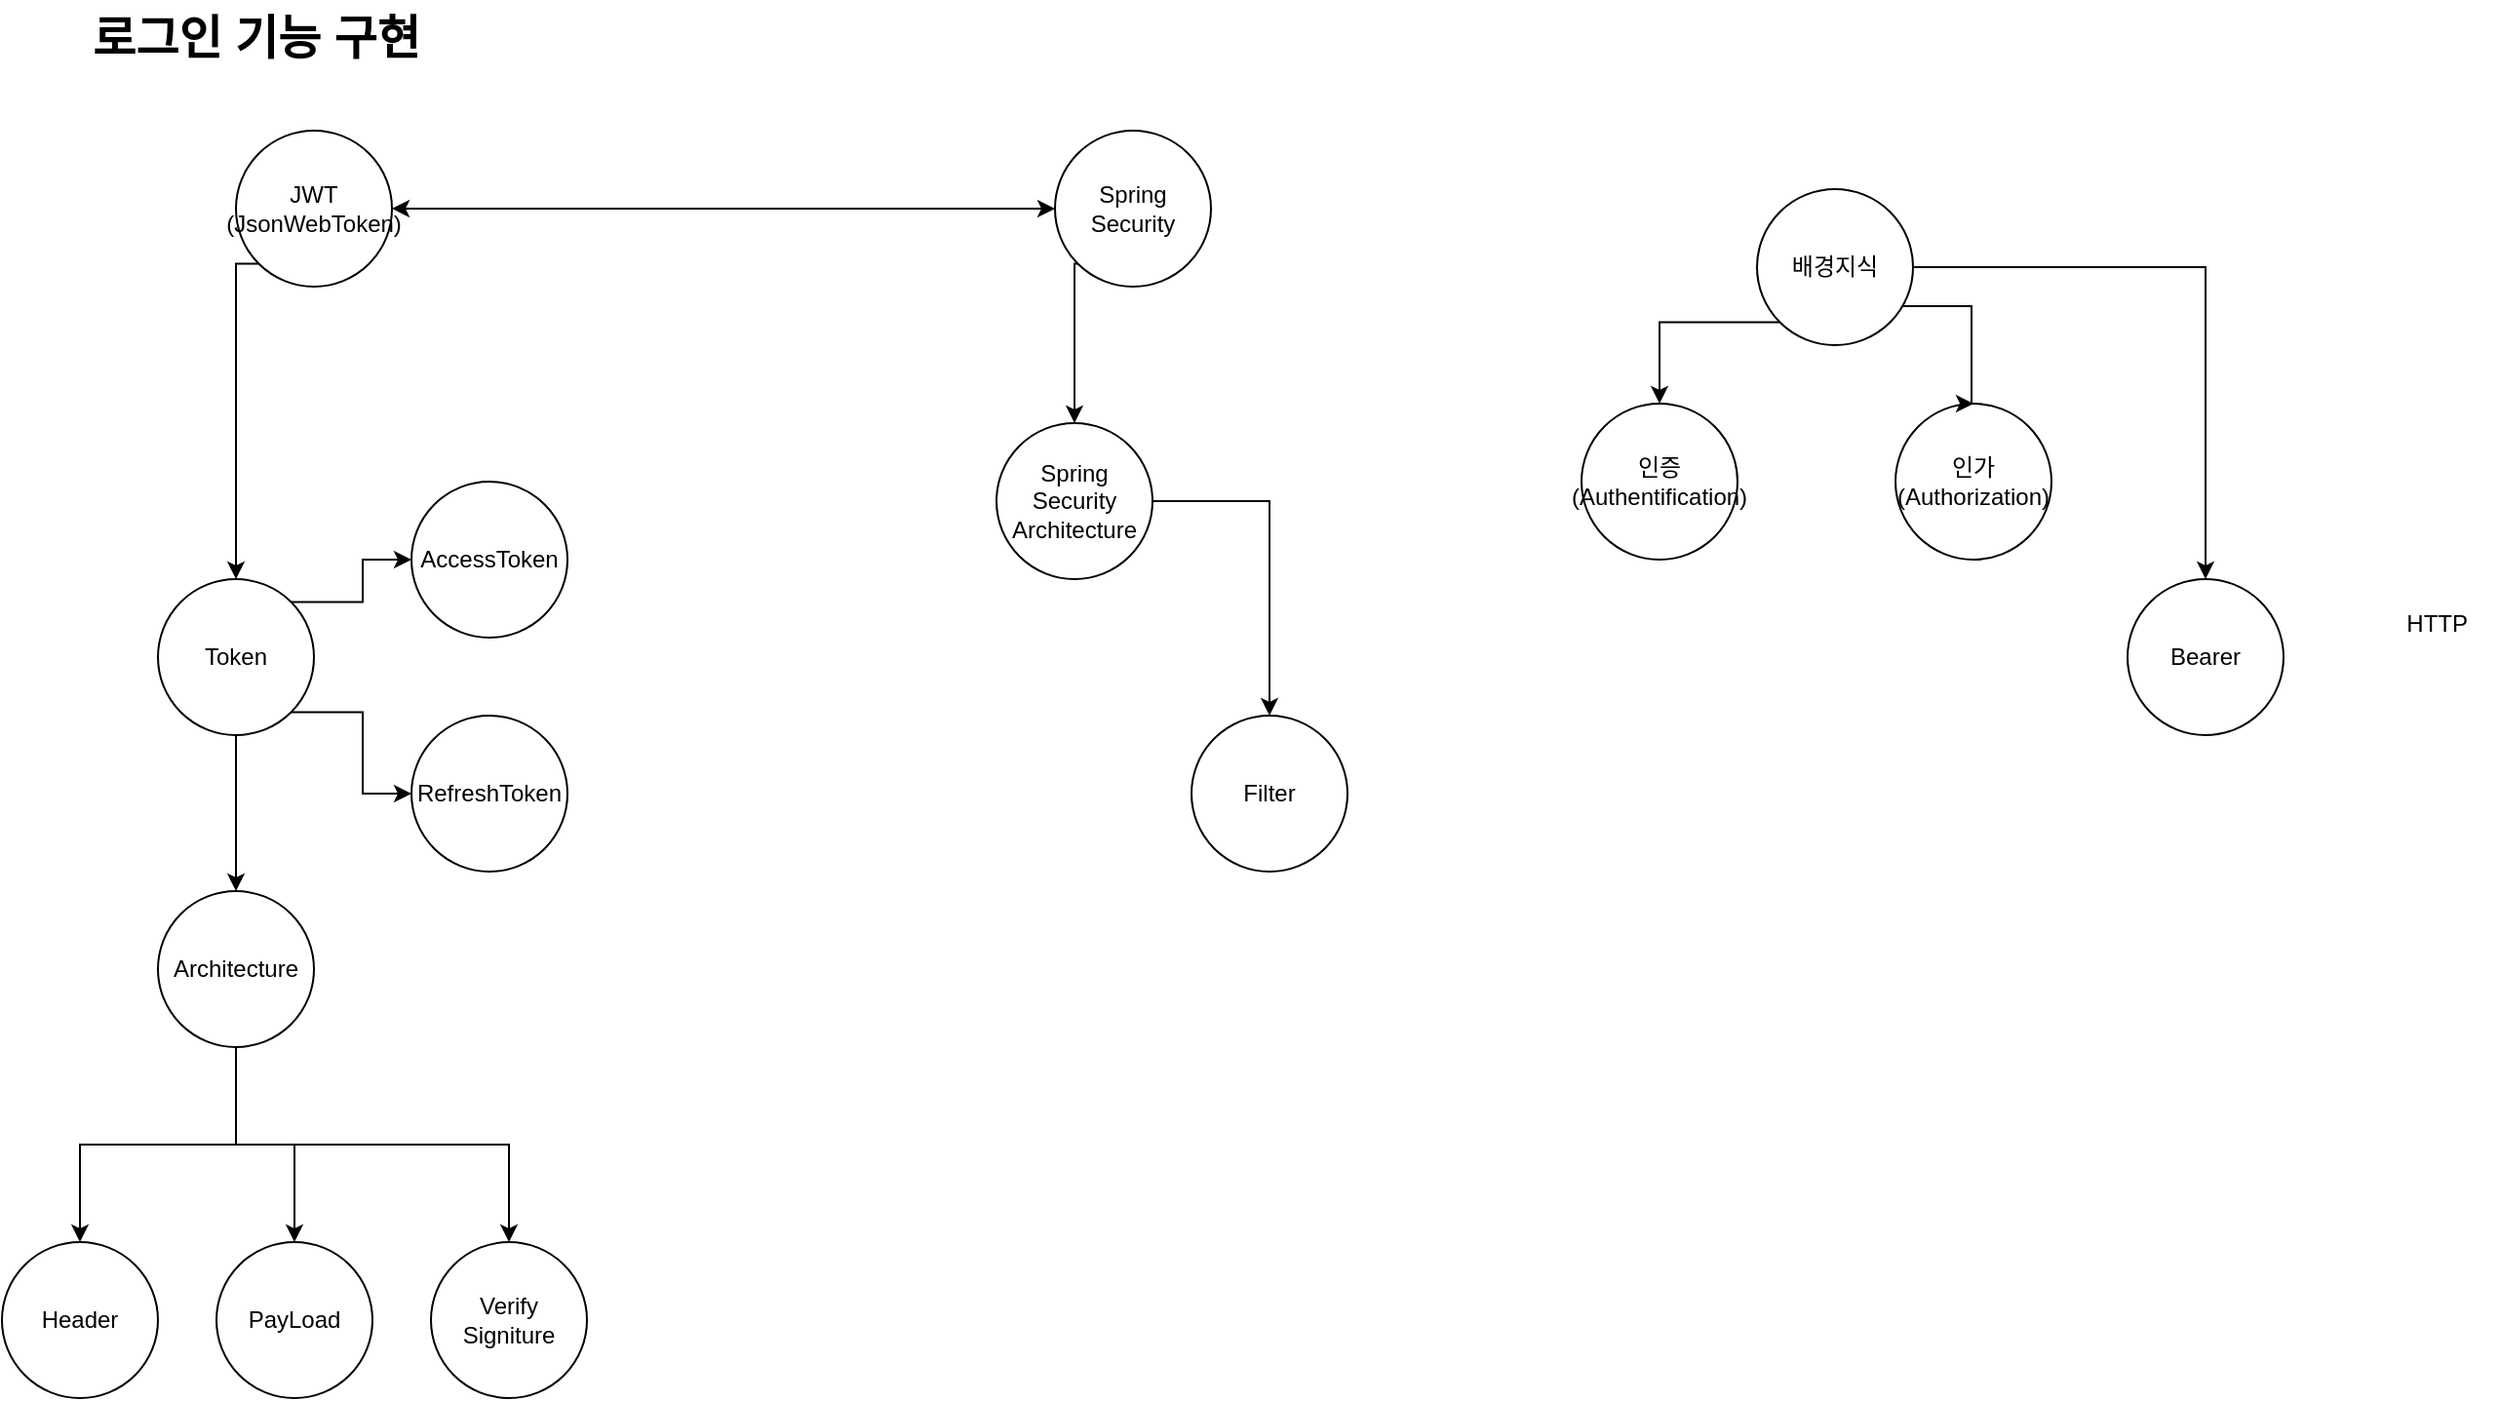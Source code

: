 <mxfile version="21.6.6" type="github">
  <diagram name="페이지-1" id="Fbz31L2CTwGyDwPbKBJx">
    <mxGraphModel dx="2234" dy="762" grid="1" gridSize="10" guides="1" tooltips="1" connect="1" arrows="1" fold="1" page="1" pageScale="1" pageWidth="827" pageHeight="1169" math="0" shadow="0">
      <root>
        <mxCell id="0" />
        <mxCell id="1" parent="0" />
        <mxCell id="JBgTJfaiiA_D_RjS3cp3-35" style="edgeStyle=orthogonalEdgeStyle;rounded=0;orthogonalLoop=1;jettySize=auto;html=1;exitX=0;exitY=1;exitDx=0;exitDy=0;entryX=0.5;entryY=0;entryDx=0;entryDy=0;" edge="1" parent="1" source="JBgTJfaiiA_D_RjS3cp3-1" target="JBgTJfaiiA_D_RjS3cp3-10">
          <mxGeometry relative="1" as="geometry">
            <Array as="points">
              <mxPoint x="80" y="138" />
            </Array>
          </mxGeometry>
        </mxCell>
        <mxCell id="JBgTJfaiiA_D_RjS3cp3-1" value="JWT&lt;br&gt;(JsonWebToken)" style="ellipse;whiteSpace=wrap;html=1;" vertex="1" parent="1">
          <mxGeometry x="80" y="70" width="80" height="80" as="geometry" />
        </mxCell>
        <mxCell id="JBgTJfaiiA_D_RjS3cp3-13" style="edgeStyle=orthogonalEdgeStyle;rounded=0;orthogonalLoop=1;jettySize=auto;html=1;exitX=0;exitY=1;exitDx=0;exitDy=0;entryX=0.5;entryY=0;entryDx=0;entryDy=0;" edge="1" parent="1" source="JBgTJfaiiA_D_RjS3cp3-2" target="JBgTJfaiiA_D_RjS3cp3-5">
          <mxGeometry relative="1" as="geometry">
            <Array as="points">
              <mxPoint x="510" y="138" />
            </Array>
          </mxGeometry>
        </mxCell>
        <mxCell id="JBgTJfaiiA_D_RjS3cp3-2" value="Spring Security" style="ellipse;whiteSpace=wrap;html=1;" vertex="1" parent="1">
          <mxGeometry x="500" y="70" width="80" height="80" as="geometry" />
        </mxCell>
        <mxCell id="JBgTJfaiiA_D_RjS3cp3-3" value="AccessToken" style="ellipse;whiteSpace=wrap;html=1;" vertex="1" parent="1">
          <mxGeometry x="170" y="250" width="80" height="80" as="geometry" />
        </mxCell>
        <mxCell id="JBgTJfaiiA_D_RjS3cp3-4" value="RefreshToken" style="ellipse;whiteSpace=wrap;html=1;" vertex="1" parent="1">
          <mxGeometry x="170" y="370" width="80" height="80" as="geometry" />
        </mxCell>
        <mxCell id="JBgTJfaiiA_D_RjS3cp3-14" style="edgeStyle=orthogonalEdgeStyle;rounded=0;orthogonalLoop=1;jettySize=auto;html=1;exitX=1;exitY=0.5;exitDx=0;exitDy=0;" edge="1" parent="1" source="JBgTJfaiiA_D_RjS3cp3-5" target="JBgTJfaiiA_D_RjS3cp3-6">
          <mxGeometry relative="1" as="geometry" />
        </mxCell>
        <mxCell id="JBgTJfaiiA_D_RjS3cp3-5" value="Spring Security Architecture" style="ellipse;whiteSpace=wrap;html=1;" vertex="1" parent="1">
          <mxGeometry x="470" y="220" width="80" height="80" as="geometry" />
        </mxCell>
        <mxCell id="JBgTJfaiiA_D_RjS3cp3-6" value="Filter" style="ellipse;whiteSpace=wrap;html=1;" vertex="1" parent="1">
          <mxGeometry x="570" y="370" width="80" height="80" as="geometry" />
        </mxCell>
        <mxCell id="JBgTJfaiiA_D_RjS3cp3-9" value="Bearer" style="ellipse;whiteSpace=wrap;html=1;" vertex="1" parent="1">
          <mxGeometry x="1050" y="300" width="80" height="80" as="geometry" />
        </mxCell>
        <mxCell id="JBgTJfaiiA_D_RjS3cp3-11" style="edgeStyle=orthogonalEdgeStyle;rounded=0;orthogonalLoop=1;jettySize=auto;html=1;exitX=1;exitY=0;exitDx=0;exitDy=0;" edge="1" parent="1" source="JBgTJfaiiA_D_RjS3cp3-10" target="JBgTJfaiiA_D_RjS3cp3-3">
          <mxGeometry relative="1" as="geometry" />
        </mxCell>
        <mxCell id="JBgTJfaiiA_D_RjS3cp3-12" style="edgeStyle=orthogonalEdgeStyle;rounded=0;orthogonalLoop=1;jettySize=auto;html=1;exitX=1;exitY=1;exitDx=0;exitDy=0;entryX=0;entryY=0.5;entryDx=0;entryDy=0;" edge="1" parent="1" source="JBgTJfaiiA_D_RjS3cp3-10" target="JBgTJfaiiA_D_RjS3cp3-4">
          <mxGeometry relative="1" as="geometry" />
        </mxCell>
        <mxCell id="JBgTJfaiiA_D_RjS3cp3-23" style="edgeStyle=orthogonalEdgeStyle;rounded=0;orthogonalLoop=1;jettySize=auto;html=1;exitX=0.5;exitY=1;exitDx=0;exitDy=0;entryX=0.5;entryY=0;entryDx=0;entryDy=0;" edge="1" parent="1" source="JBgTJfaiiA_D_RjS3cp3-10" target="JBgTJfaiiA_D_RjS3cp3-22">
          <mxGeometry relative="1" as="geometry" />
        </mxCell>
        <mxCell id="JBgTJfaiiA_D_RjS3cp3-10" value="Token" style="ellipse;whiteSpace=wrap;html=1;" vertex="1" parent="1">
          <mxGeometry x="40" y="300" width="80" height="80" as="geometry" />
        </mxCell>
        <mxCell id="JBgTJfaiiA_D_RjS3cp3-15" value="인증(Authentification)" style="ellipse;whiteSpace=wrap;html=1;" vertex="1" parent="1">
          <mxGeometry x="770" y="210" width="80" height="80" as="geometry" />
        </mxCell>
        <mxCell id="JBgTJfaiiA_D_RjS3cp3-16" value="인가&lt;br&gt;(Authorization)" style="ellipse;whiteSpace=wrap;html=1;" vertex="1" parent="1">
          <mxGeometry x="931" y="210" width="80" height="80" as="geometry" />
        </mxCell>
        <mxCell id="JBgTJfaiiA_D_RjS3cp3-20" style="edgeStyle=orthogonalEdgeStyle;rounded=0;orthogonalLoop=1;jettySize=auto;html=1;exitX=0;exitY=1;exitDx=0;exitDy=0;entryX=0.5;entryY=0;entryDx=0;entryDy=0;" edge="1" parent="1" source="JBgTJfaiiA_D_RjS3cp3-19" target="JBgTJfaiiA_D_RjS3cp3-15">
          <mxGeometry relative="1" as="geometry" />
        </mxCell>
        <mxCell id="JBgTJfaiiA_D_RjS3cp3-21" style="edgeStyle=orthogonalEdgeStyle;rounded=0;orthogonalLoop=1;jettySize=auto;html=1;exitX=1;exitY=1;exitDx=0;exitDy=0;entryX=0.5;entryY=0;entryDx=0;entryDy=0;" edge="1" parent="1" source="JBgTJfaiiA_D_RjS3cp3-19" target="JBgTJfaiiA_D_RjS3cp3-16">
          <mxGeometry relative="1" as="geometry">
            <Array as="points">
              <mxPoint x="928" y="160" />
              <mxPoint x="970" y="160" />
            </Array>
          </mxGeometry>
        </mxCell>
        <mxCell id="JBgTJfaiiA_D_RjS3cp3-36" style="edgeStyle=orthogonalEdgeStyle;rounded=0;orthogonalLoop=1;jettySize=auto;html=1;exitX=1;exitY=0.5;exitDx=0;exitDy=0;entryX=0.5;entryY=0;entryDx=0;entryDy=0;" edge="1" parent="1" source="JBgTJfaiiA_D_RjS3cp3-19" target="JBgTJfaiiA_D_RjS3cp3-9">
          <mxGeometry relative="1" as="geometry" />
        </mxCell>
        <mxCell id="JBgTJfaiiA_D_RjS3cp3-19" value="배경지식" style="ellipse;whiteSpace=wrap;html=1;" vertex="1" parent="1">
          <mxGeometry x="860" y="100" width="80" height="80" as="geometry" />
        </mxCell>
        <mxCell id="JBgTJfaiiA_D_RjS3cp3-27" style="edgeStyle=orthogonalEdgeStyle;rounded=0;orthogonalLoop=1;jettySize=auto;html=1;exitX=0;exitY=1;exitDx=0;exitDy=0;entryX=0.5;entryY=0;entryDx=0;entryDy=0;" edge="1" parent="1" source="JBgTJfaiiA_D_RjS3cp3-22" target="JBgTJfaiiA_D_RjS3cp3-24">
          <mxGeometry relative="1" as="geometry">
            <Array as="points">
              <mxPoint x="80" y="528" />
              <mxPoint x="80" y="590" />
              <mxPoint y="590" />
            </Array>
          </mxGeometry>
        </mxCell>
        <mxCell id="JBgTJfaiiA_D_RjS3cp3-28" style="edgeStyle=orthogonalEdgeStyle;rounded=0;orthogonalLoop=1;jettySize=auto;html=1;exitX=0.5;exitY=1;exitDx=0;exitDy=0;entryX=0.5;entryY=0;entryDx=0;entryDy=0;" edge="1" parent="1" source="JBgTJfaiiA_D_RjS3cp3-22" target="JBgTJfaiiA_D_RjS3cp3-25">
          <mxGeometry relative="1" as="geometry" />
        </mxCell>
        <mxCell id="JBgTJfaiiA_D_RjS3cp3-30" style="edgeStyle=orthogonalEdgeStyle;rounded=0;orthogonalLoop=1;jettySize=auto;html=1;exitX=1;exitY=1;exitDx=0;exitDy=0;entryX=0.5;entryY=0;entryDx=0;entryDy=0;" edge="1" parent="1" source="JBgTJfaiiA_D_RjS3cp3-22" target="JBgTJfaiiA_D_RjS3cp3-26">
          <mxGeometry relative="1" as="geometry">
            <Array as="points">
              <mxPoint x="80" y="528" />
              <mxPoint x="80" y="590" />
              <mxPoint x="220" y="590" />
            </Array>
          </mxGeometry>
        </mxCell>
        <mxCell id="JBgTJfaiiA_D_RjS3cp3-22" value="Architecture" style="ellipse;whiteSpace=wrap;html=1;" vertex="1" parent="1">
          <mxGeometry x="40" y="460" width="80" height="80" as="geometry" />
        </mxCell>
        <mxCell id="JBgTJfaiiA_D_RjS3cp3-24" value="Header" style="ellipse;whiteSpace=wrap;html=1;" vertex="1" parent="1">
          <mxGeometry x="-40" y="640" width="80" height="80" as="geometry" />
        </mxCell>
        <mxCell id="JBgTJfaiiA_D_RjS3cp3-25" value="PayLoad" style="ellipse;whiteSpace=wrap;html=1;" vertex="1" parent="1">
          <mxGeometry x="70" y="640" width="80" height="80" as="geometry" />
        </mxCell>
        <mxCell id="JBgTJfaiiA_D_RjS3cp3-26" value="Verify Signiture" style="ellipse;whiteSpace=wrap;html=1;" vertex="1" parent="1">
          <mxGeometry x="180" y="640" width="80" height="80" as="geometry" />
        </mxCell>
        <mxCell id="JBgTJfaiiA_D_RjS3cp3-32" value="" style="endArrow=classic;startArrow=classic;html=1;rounded=0;entryX=0;entryY=0.5;entryDx=0;entryDy=0;exitX=1;exitY=0.5;exitDx=0;exitDy=0;" edge="1" parent="1" source="JBgTJfaiiA_D_RjS3cp3-1" target="JBgTJfaiiA_D_RjS3cp3-2">
          <mxGeometry width="50" height="50" relative="1" as="geometry">
            <mxPoint x="400" y="360" as="sourcePoint" />
            <mxPoint x="450" y="310" as="targetPoint" />
          </mxGeometry>
        </mxCell>
        <mxCell id="JBgTJfaiiA_D_RjS3cp3-34" value="&lt;b&gt;&lt;font style=&quot;font-size: 24px;&quot;&gt;로그인 기능 구현&lt;/font&gt;&lt;/b&gt;" style="text;html=1;align=center;verticalAlign=middle;resizable=0;points=[];autosize=1;strokeColor=none;fillColor=none;" vertex="1" parent="1">
          <mxGeometry y="3" width="180" height="40" as="geometry" />
        </mxCell>
        <mxCell id="JBgTJfaiiA_D_RjS3cp3-37" value="HTTP&amp;nbsp;" style="text;html=1;align=center;verticalAlign=middle;resizable=0;points=[];autosize=1;strokeColor=none;fillColor=none;" vertex="1" parent="1">
          <mxGeometry x="1180" y="308" width="60" height="30" as="geometry" />
        </mxCell>
      </root>
    </mxGraphModel>
  </diagram>
</mxfile>
